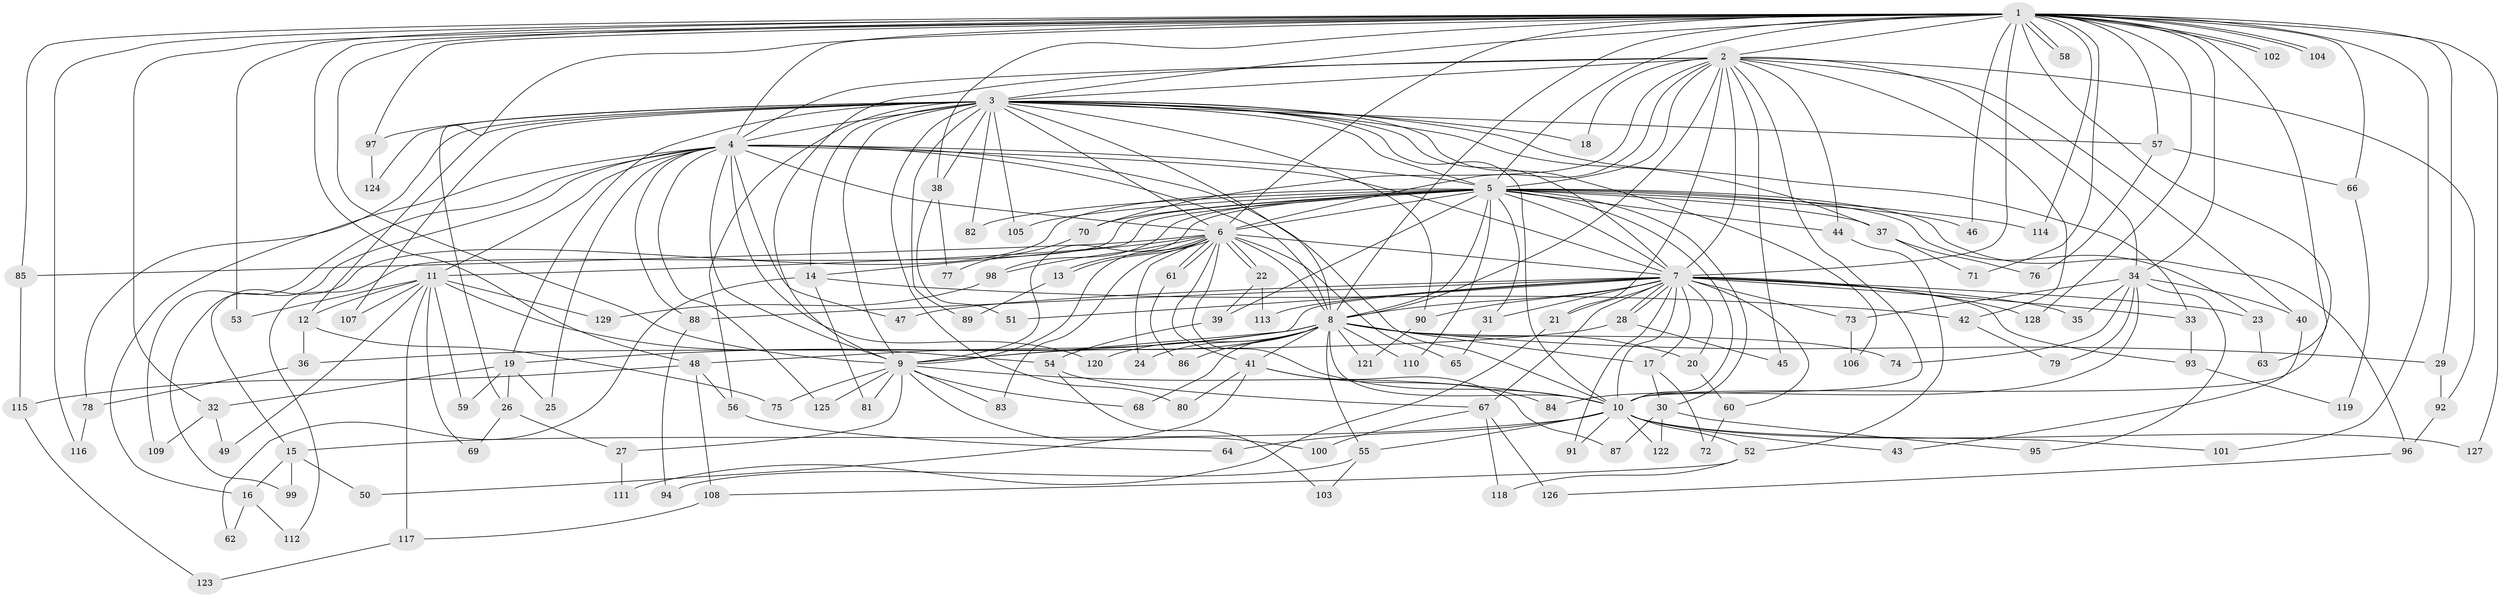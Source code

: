 // Generated by graph-tools (version 1.1) at 2025/01/03/09/25 03:01:19]
// undirected, 129 vertices, 283 edges
graph export_dot {
graph [start="1"]
  node [color=gray90,style=filled];
  1;
  2;
  3;
  4;
  5;
  6;
  7;
  8;
  9;
  10;
  11;
  12;
  13;
  14;
  15;
  16;
  17;
  18;
  19;
  20;
  21;
  22;
  23;
  24;
  25;
  26;
  27;
  28;
  29;
  30;
  31;
  32;
  33;
  34;
  35;
  36;
  37;
  38;
  39;
  40;
  41;
  42;
  43;
  44;
  45;
  46;
  47;
  48;
  49;
  50;
  51;
  52;
  53;
  54;
  55;
  56;
  57;
  58;
  59;
  60;
  61;
  62;
  63;
  64;
  65;
  66;
  67;
  68;
  69;
  70;
  71;
  72;
  73;
  74;
  75;
  76;
  77;
  78;
  79;
  80;
  81;
  82;
  83;
  84;
  85;
  86;
  87;
  88;
  89;
  90;
  91;
  92;
  93;
  94;
  95;
  96;
  97;
  98;
  99;
  100;
  101;
  102;
  103;
  104;
  105;
  106;
  107;
  108;
  109;
  110;
  111;
  112;
  113;
  114;
  115;
  116;
  117;
  118;
  119;
  120;
  121;
  122;
  123;
  124;
  125;
  126;
  127;
  128;
  129;
  1 -- 2;
  1 -- 3;
  1 -- 4;
  1 -- 5;
  1 -- 6;
  1 -- 7;
  1 -- 8;
  1 -- 9;
  1 -- 10;
  1 -- 26;
  1 -- 29;
  1 -- 32;
  1 -- 34;
  1 -- 38;
  1 -- 46;
  1 -- 48;
  1 -- 53;
  1 -- 57;
  1 -- 58;
  1 -- 58;
  1 -- 63;
  1 -- 66;
  1 -- 71;
  1 -- 85;
  1 -- 97;
  1 -- 101;
  1 -- 102;
  1 -- 102;
  1 -- 104;
  1 -- 104;
  1 -- 114;
  1 -- 116;
  1 -- 127;
  1 -- 128;
  2 -- 3;
  2 -- 4;
  2 -- 5;
  2 -- 6;
  2 -- 7;
  2 -- 8;
  2 -- 9;
  2 -- 10;
  2 -- 18;
  2 -- 21;
  2 -- 34;
  2 -- 40;
  2 -- 42;
  2 -- 44;
  2 -- 45;
  2 -- 70;
  2 -- 92;
  3 -- 4;
  3 -- 5;
  3 -- 6;
  3 -- 7;
  3 -- 8;
  3 -- 9;
  3 -- 10;
  3 -- 12;
  3 -- 14;
  3 -- 18;
  3 -- 19;
  3 -- 33;
  3 -- 37;
  3 -- 38;
  3 -- 56;
  3 -- 57;
  3 -- 78;
  3 -- 80;
  3 -- 82;
  3 -- 89;
  3 -- 90;
  3 -- 97;
  3 -- 105;
  3 -- 106;
  3 -- 107;
  3 -- 124;
  4 -- 5;
  4 -- 6;
  4 -- 7;
  4 -- 8;
  4 -- 9;
  4 -- 10;
  4 -- 11;
  4 -- 16;
  4 -- 25;
  4 -- 47;
  4 -- 88;
  4 -- 99;
  4 -- 109;
  4 -- 120;
  4 -- 125;
  5 -- 6;
  5 -- 7;
  5 -- 8;
  5 -- 9;
  5 -- 10;
  5 -- 11;
  5 -- 15;
  5 -- 23;
  5 -- 30;
  5 -- 31;
  5 -- 37;
  5 -- 39;
  5 -- 44;
  5 -- 46;
  5 -- 70;
  5 -- 82;
  5 -- 96;
  5 -- 98;
  5 -- 105;
  5 -- 110;
  5 -- 112;
  5 -- 114;
  6 -- 7;
  6 -- 8;
  6 -- 9;
  6 -- 10;
  6 -- 13;
  6 -- 13;
  6 -- 14;
  6 -- 22;
  6 -- 22;
  6 -- 24;
  6 -- 41;
  6 -- 61;
  6 -- 61;
  6 -- 65;
  6 -- 83;
  6 -- 85;
  6 -- 98;
  7 -- 8;
  7 -- 9;
  7 -- 10;
  7 -- 17;
  7 -- 20;
  7 -- 21;
  7 -- 23;
  7 -- 28;
  7 -- 28;
  7 -- 31;
  7 -- 33;
  7 -- 35;
  7 -- 47;
  7 -- 51;
  7 -- 60;
  7 -- 67;
  7 -- 73;
  7 -- 88;
  7 -- 90;
  7 -- 91;
  7 -- 93;
  7 -- 113;
  7 -- 128;
  8 -- 9;
  8 -- 10;
  8 -- 17;
  8 -- 19;
  8 -- 20;
  8 -- 24;
  8 -- 29;
  8 -- 41;
  8 -- 48;
  8 -- 55;
  8 -- 68;
  8 -- 74;
  8 -- 86;
  8 -- 110;
  8 -- 120;
  8 -- 121;
  9 -- 10;
  9 -- 27;
  9 -- 68;
  9 -- 75;
  9 -- 81;
  9 -- 83;
  9 -- 100;
  9 -- 125;
  10 -- 15;
  10 -- 43;
  10 -- 52;
  10 -- 55;
  10 -- 64;
  10 -- 91;
  10 -- 101;
  10 -- 122;
  10 -- 127;
  11 -- 12;
  11 -- 49;
  11 -- 53;
  11 -- 54;
  11 -- 59;
  11 -- 69;
  11 -- 107;
  11 -- 117;
  11 -- 129;
  12 -- 36;
  12 -- 75;
  13 -- 89;
  14 -- 42;
  14 -- 62;
  14 -- 81;
  15 -- 16;
  15 -- 50;
  15 -- 99;
  16 -- 62;
  16 -- 112;
  17 -- 30;
  17 -- 72;
  19 -- 25;
  19 -- 26;
  19 -- 32;
  19 -- 59;
  20 -- 60;
  21 -- 111;
  22 -- 39;
  22 -- 113;
  23 -- 63;
  26 -- 27;
  26 -- 69;
  27 -- 111;
  28 -- 36;
  28 -- 45;
  29 -- 92;
  30 -- 87;
  30 -- 95;
  30 -- 122;
  31 -- 65;
  32 -- 49;
  32 -- 109;
  33 -- 93;
  34 -- 35;
  34 -- 40;
  34 -- 73;
  34 -- 74;
  34 -- 79;
  34 -- 84;
  34 -- 95;
  36 -- 78;
  37 -- 71;
  37 -- 76;
  38 -- 51;
  38 -- 77;
  39 -- 54;
  40 -- 43;
  41 -- 50;
  41 -- 80;
  41 -- 84;
  41 -- 87;
  42 -- 79;
  44 -- 52;
  48 -- 56;
  48 -- 108;
  48 -- 115;
  52 -- 108;
  52 -- 118;
  54 -- 67;
  54 -- 103;
  55 -- 94;
  55 -- 103;
  56 -- 64;
  57 -- 66;
  57 -- 76;
  60 -- 72;
  61 -- 86;
  66 -- 119;
  67 -- 100;
  67 -- 118;
  67 -- 126;
  70 -- 77;
  73 -- 106;
  78 -- 116;
  85 -- 115;
  88 -- 94;
  90 -- 121;
  92 -- 96;
  93 -- 119;
  96 -- 126;
  97 -- 124;
  98 -- 129;
  108 -- 117;
  115 -- 123;
  117 -- 123;
}
